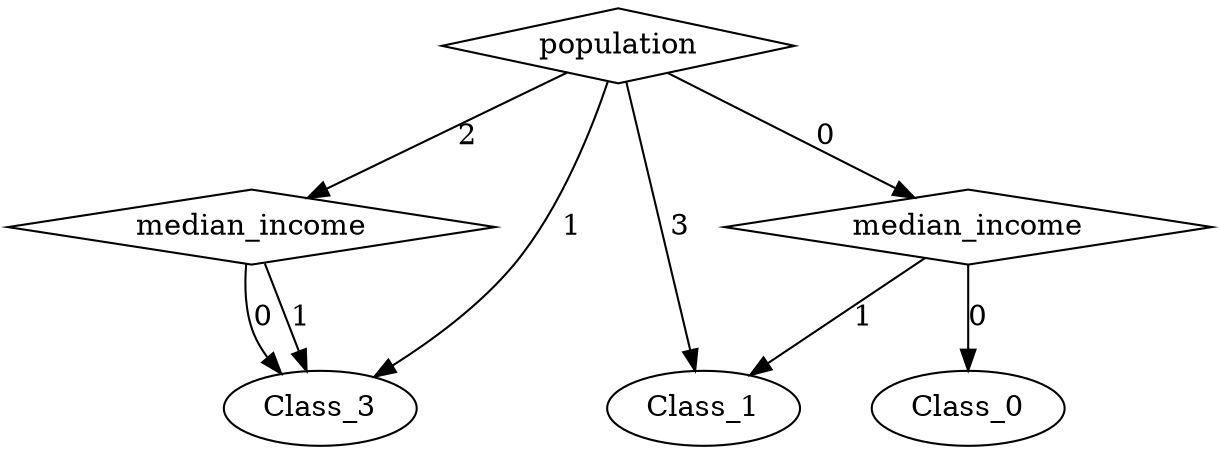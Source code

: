 digraph {
node [label=Class_3,style=""] Class_3
node [label=Class_3,style=""] Class_3
node [label=Class_1,style=""] Class_1
node [label=Class_0,style=""] Class_0
node [label=Class_1,style=""] Class_1
node [label=Class_3,style=""] Class_3
node [label=median_income,shape="diamond",style=""] 2
node [label=median_income,shape="diamond",style=""] 1
node [label=population,shape="diamond",style=""] 0

2 -> Class_3 [label="1"]
2 -> Class_3 [label="0"]
1 -> Class_1 [label="1"]
1 -> Class_0 [label="0"]
0 -> Class_1 [label="3"]
0 -> 2 [label="2"]
0 -> Class_3 [label="1"]
0 -> 1 [label="0"]
}